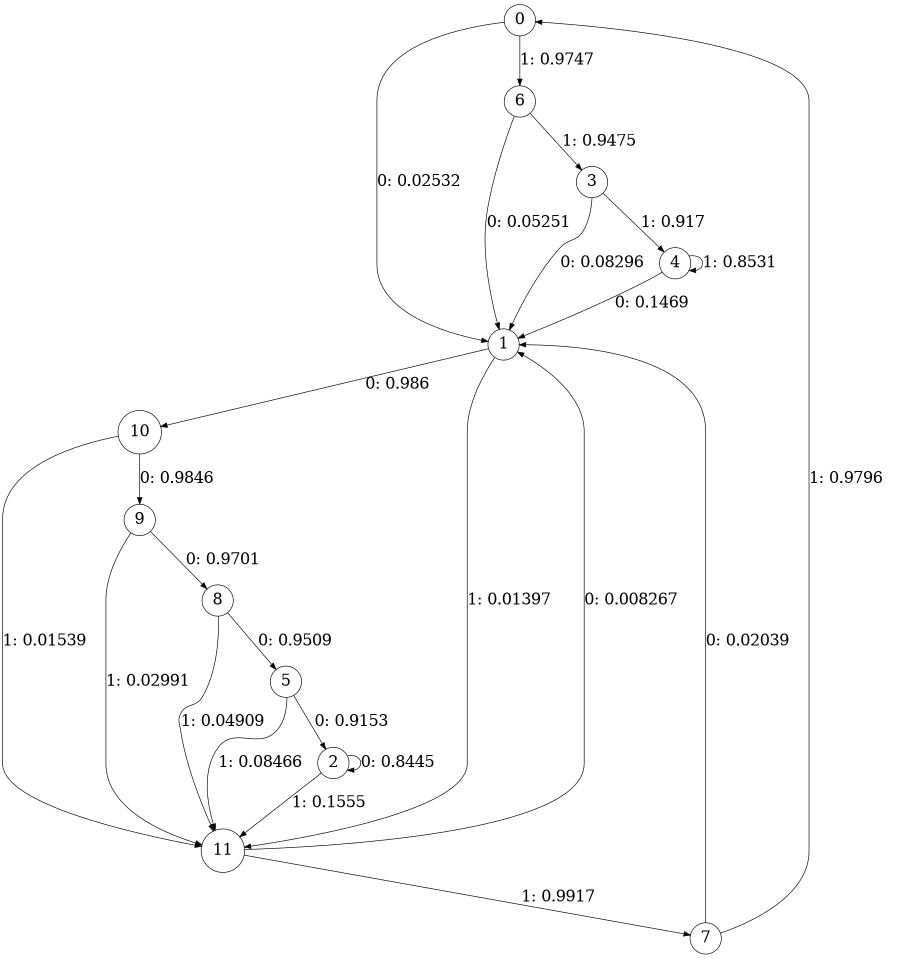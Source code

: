 digraph "ch4_face_grouped_df_L12" {
size = "6,8.5";
ratio = "fill";
node [shape = circle];
node [fontsize = 24];
edge [fontsize = 24];
0 -> 1 [label = "0: 0.02532  "];
0 -> 6 [label = "1: 0.9747   "];
1 -> 10 [label = "0: 0.986    "];
1 -> 11 [label = "1: 0.01397  "];
2 -> 2 [label = "0: 0.8445   "];
2 -> 11 [label = "1: 0.1555   "];
3 -> 1 [label = "0: 0.08296  "];
3 -> 4 [label = "1: 0.917    "];
4 -> 1 [label = "0: 0.1469   "];
4 -> 4 [label = "1: 0.8531   "];
5 -> 2 [label = "0: 0.9153   "];
5 -> 11 [label = "1: 0.08466  "];
6 -> 1 [label = "0: 0.05251  "];
6 -> 3 [label = "1: 0.9475   "];
7 -> 1 [label = "0: 0.02039  "];
7 -> 0 [label = "1: 0.9796   "];
8 -> 5 [label = "0: 0.9509   "];
8 -> 11 [label = "1: 0.04909  "];
9 -> 8 [label = "0: 0.9701   "];
9 -> 11 [label = "1: 0.02991  "];
10 -> 9 [label = "0: 0.9846   "];
10 -> 11 [label = "1: 0.01539  "];
11 -> 1 [label = "0: 0.008267  "];
11 -> 7 [label = "1: 0.9917   "];
}